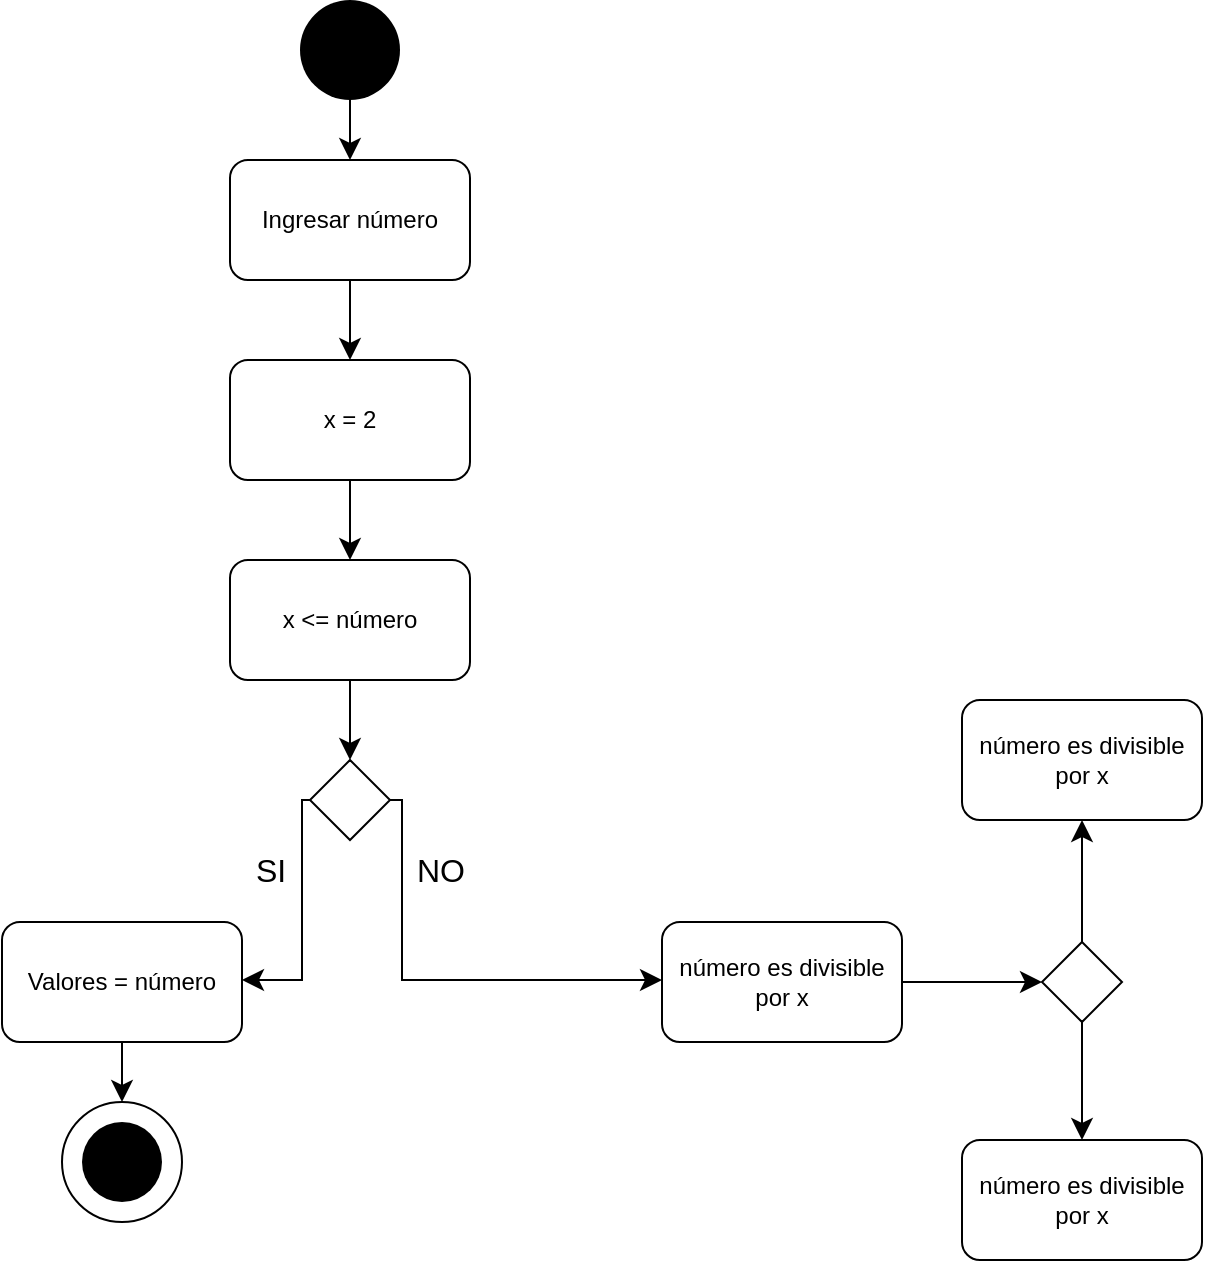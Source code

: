 <mxfile version="26.0.14">
  <diagram name="Página-1" id="9kGNiAuzH8KxlVz4D4A7">
    <mxGraphModel dx="699" dy="658" grid="1" gridSize="10" guides="1" tooltips="1" connect="1" arrows="1" fold="1" page="1" pageScale="1" pageWidth="1169" pageHeight="827" math="0" shadow="0">
      <root>
        <mxCell id="0" />
        <mxCell id="1" parent="0" />
        <mxCell id="O3_vFLTg-0JiWjwq7Lal-22" value="" style="ellipse;whiteSpace=wrap;html=1;aspect=fixed;fillColor=#FFFFFF;strokeColor=default;" vertex="1" parent="1">
          <mxGeometry x="240" y="641" width="60" height="60" as="geometry" />
        </mxCell>
        <mxCell id="O3_vFLTg-0JiWjwq7Lal-4" style="edgeStyle=none;curved=1;rounded=0;orthogonalLoop=1;jettySize=auto;html=1;exitX=0.5;exitY=1;exitDx=0;exitDy=0;entryX=0.5;entryY=0;entryDx=0;entryDy=0;fontSize=12;startSize=8;endSize=8;" edge="1" parent="1" source="O3_vFLTg-0JiWjwq7Lal-1" target="O3_vFLTg-0JiWjwq7Lal-2">
          <mxGeometry relative="1" as="geometry" />
        </mxCell>
        <mxCell id="O3_vFLTg-0JiWjwq7Lal-1" value="" style="ellipse;whiteSpace=wrap;html=1;aspect=fixed;fillColor=#000000;strokeColor=none;" vertex="1" parent="1">
          <mxGeometry x="359" y="90" width="50" height="50" as="geometry" />
        </mxCell>
        <mxCell id="O3_vFLTg-0JiWjwq7Lal-6" style="edgeStyle=none;curved=1;rounded=0;orthogonalLoop=1;jettySize=auto;html=1;entryX=0.5;entryY=0;entryDx=0;entryDy=0;fontSize=12;startSize=8;endSize=8;" edge="1" parent="1" source="O3_vFLTg-0JiWjwq7Lal-2" target="O3_vFLTg-0JiWjwq7Lal-30">
          <mxGeometry relative="1" as="geometry" />
        </mxCell>
        <mxCell id="O3_vFLTg-0JiWjwq7Lal-2" value="Ingresar número" style="rounded=1;whiteSpace=wrap;html=1;" vertex="1" parent="1">
          <mxGeometry x="324" y="170" width="120" height="60" as="geometry" />
        </mxCell>
        <mxCell id="O3_vFLTg-0JiWjwq7Lal-14" style="edgeStyle=none;curved=1;rounded=0;orthogonalLoop=1;jettySize=auto;html=1;entryX=0.5;entryY=0;entryDx=0;entryDy=0;fontSize=12;startSize=8;endSize=8;" edge="1" parent="1" source="O3_vFLTg-0JiWjwq7Lal-13" target="O3_vFLTg-0JiWjwq7Lal-15">
          <mxGeometry relative="1" as="geometry" />
        </mxCell>
        <mxCell id="O3_vFLTg-0JiWjwq7Lal-13" value="x &amp;lt;= número" style="rounded=1;whiteSpace=wrap;html=1;" vertex="1" parent="1">
          <mxGeometry x="324" y="370" width="120" height="60" as="geometry" />
        </mxCell>
        <mxCell id="O3_vFLTg-0JiWjwq7Lal-16" style="edgeStyle=orthogonalEdgeStyle;rounded=0;orthogonalLoop=1;jettySize=auto;html=1;exitX=1;exitY=0.5;exitDx=0;exitDy=0;fontSize=12;startSize=8;endSize=8;" edge="1" parent="1" source="O3_vFLTg-0JiWjwq7Lal-15">
          <mxGeometry relative="1" as="geometry">
            <mxPoint x="540" y="580" as="targetPoint" />
            <Array as="points">
              <mxPoint x="410" y="490" />
              <mxPoint x="410" y="580" />
            </Array>
          </mxGeometry>
        </mxCell>
        <mxCell id="O3_vFLTg-0JiWjwq7Lal-15" value="" style="rhombus;whiteSpace=wrap;html=1;" vertex="1" parent="1">
          <mxGeometry x="364" y="470" width="40" height="40" as="geometry" />
        </mxCell>
        <mxCell id="O3_vFLTg-0JiWjwq7Lal-17" value="NO" style="text;html=1;align=center;verticalAlign=middle;resizable=0;points=[];autosize=1;strokeColor=none;fillColor=none;fontSize=16;" vertex="1" parent="1">
          <mxGeometry x="404" y="510" width="50" height="30" as="geometry" />
        </mxCell>
        <mxCell id="O3_vFLTg-0JiWjwq7Lal-23" style="edgeStyle=none;curved=1;rounded=0;orthogonalLoop=1;jettySize=auto;html=1;entryX=0.5;entryY=0;entryDx=0;entryDy=0;fontSize=12;startSize=8;endSize=8;" edge="1" parent="1" source="O3_vFLTg-0JiWjwq7Lal-18" target="O3_vFLTg-0JiWjwq7Lal-22">
          <mxGeometry relative="1" as="geometry" />
        </mxCell>
        <mxCell id="O3_vFLTg-0JiWjwq7Lal-18" value="Valores = número" style="rounded=1;whiteSpace=wrap;html=1;" vertex="1" parent="1">
          <mxGeometry x="210" y="551" width="120" height="60" as="geometry" />
        </mxCell>
        <mxCell id="O3_vFLTg-0JiWjwq7Lal-19" style="edgeStyle=orthogonalEdgeStyle;rounded=0;orthogonalLoop=1;jettySize=auto;html=1;fontSize=12;startSize=8;endSize=8;exitX=0;exitY=0.5;exitDx=0;exitDy=0;" edge="1" parent="1" source="O3_vFLTg-0JiWjwq7Lal-15">
          <mxGeometry relative="1" as="geometry">
            <mxPoint x="360" y="490" as="sourcePoint" />
            <mxPoint x="330" y="580" as="targetPoint" />
            <Array as="points">
              <mxPoint x="360" y="490" />
              <mxPoint x="360" y="580" />
            </Array>
          </mxGeometry>
        </mxCell>
        <mxCell id="O3_vFLTg-0JiWjwq7Lal-20" value="SI" style="text;html=1;align=center;verticalAlign=middle;resizable=0;points=[];autosize=1;strokeColor=none;fillColor=none;fontSize=16;" vertex="1" parent="1">
          <mxGeometry x="324" y="510" width="40" height="30" as="geometry" />
        </mxCell>
        <mxCell id="O3_vFLTg-0JiWjwq7Lal-21" value="" style="ellipse;whiteSpace=wrap;html=1;aspect=fixed;fillColor=#000000;strokeColor=none;" vertex="1" parent="1">
          <mxGeometry x="250" y="651" width="40" height="40" as="geometry" />
        </mxCell>
        <mxCell id="O3_vFLTg-0JiWjwq7Lal-31" style="edgeStyle=none;curved=1;rounded=0;orthogonalLoop=1;jettySize=auto;html=1;exitX=0.5;exitY=1;exitDx=0;exitDy=0;entryX=0.5;entryY=0;entryDx=0;entryDy=0;fontSize=12;startSize=8;endSize=8;" edge="1" parent="1" source="O3_vFLTg-0JiWjwq7Lal-30" target="O3_vFLTg-0JiWjwq7Lal-13">
          <mxGeometry relative="1" as="geometry" />
        </mxCell>
        <mxCell id="O3_vFLTg-0JiWjwq7Lal-30" value="&lt;div&gt;x = 2&lt;/div&gt;" style="rounded=1;whiteSpace=wrap;html=1;" vertex="1" parent="1">
          <mxGeometry x="324" y="270" width="120" height="60" as="geometry" />
        </mxCell>
        <mxCell id="O3_vFLTg-0JiWjwq7Lal-40" style="edgeStyle=none;curved=1;rounded=0;orthogonalLoop=1;jettySize=auto;html=1;exitX=1;exitY=0.5;exitDx=0;exitDy=0;fontSize=12;startSize=8;endSize=8;" edge="1" parent="1" source="O3_vFLTg-0JiWjwq7Lal-38" target="O3_vFLTg-0JiWjwq7Lal-39">
          <mxGeometry relative="1" as="geometry" />
        </mxCell>
        <mxCell id="O3_vFLTg-0JiWjwq7Lal-38" value="número es divisible por x" style="rounded=1;whiteSpace=wrap;html=1;" vertex="1" parent="1">
          <mxGeometry x="540" y="551" width="120" height="60" as="geometry" />
        </mxCell>
        <mxCell id="O3_vFLTg-0JiWjwq7Lal-43" style="edgeStyle=none;curved=1;rounded=0;orthogonalLoop=1;jettySize=auto;html=1;exitX=0.5;exitY=0;exitDx=0;exitDy=0;entryX=0.5;entryY=1;entryDx=0;entryDy=0;fontSize=12;startSize=8;endSize=8;" edge="1" parent="1" source="O3_vFLTg-0JiWjwq7Lal-39" target="O3_vFLTg-0JiWjwq7Lal-41">
          <mxGeometry relative="1" as="geometry" />
        </mxCell>
        <mxCell id="O3_vFLTg-0JiWjwq7Lal-44" style="edgeStyle=none;curved=1;rounded=0;orthogonalLoop=1;jettySize=auto;html=1;exitX=0.5;exitY=1;exitDx=0;exitDy=0;entryX=0.5;entryY=0;entryDx=0;entryDy=0;fontSize=12;startSize=8;endSize=8;" edge="1" parent="1" source="O3_vFLTg-0JiWjwq7Lal-39" target="O3_vFLTg-0JiWjwq7Lal-42">
          <mxGeometry relative="1" as="geometry" />
        </mxCell>
        <mxCell id="O3_vFLTg-0JiWjwq7Lal-39" value="" style="rhombus;whiteSpace=wrap;html=1;" vertex="1" parent="1">
          <mxGeometry x="730" y="561" width="40" height="40" as="geometry" />
        </mxCell>
        <mxCell id="O3_vFLTg-0JiWjwq7Lal-41" value="número es divisible por x" style="rounded=1;whiteSpace=wrap;html=1;" vertex="1" parent="1">
          <mxGeometry x="690" y="440" width="120" height="60" as="geometry" />
        </mxCell>
        <mxCell id="O3_vFLTg-0JiWjwq7Lal-42" value="número es divisible por x" style="rounded=1;whiteSpace=wrap;html=1;" vertex="1" parent="1">
          <mxGeometry x="690" y="660" width="120" height="60" as="geometry" />
        </mxCell>
      </root>
    </mxGraphModel>
  </diagram>
</mxfile>

